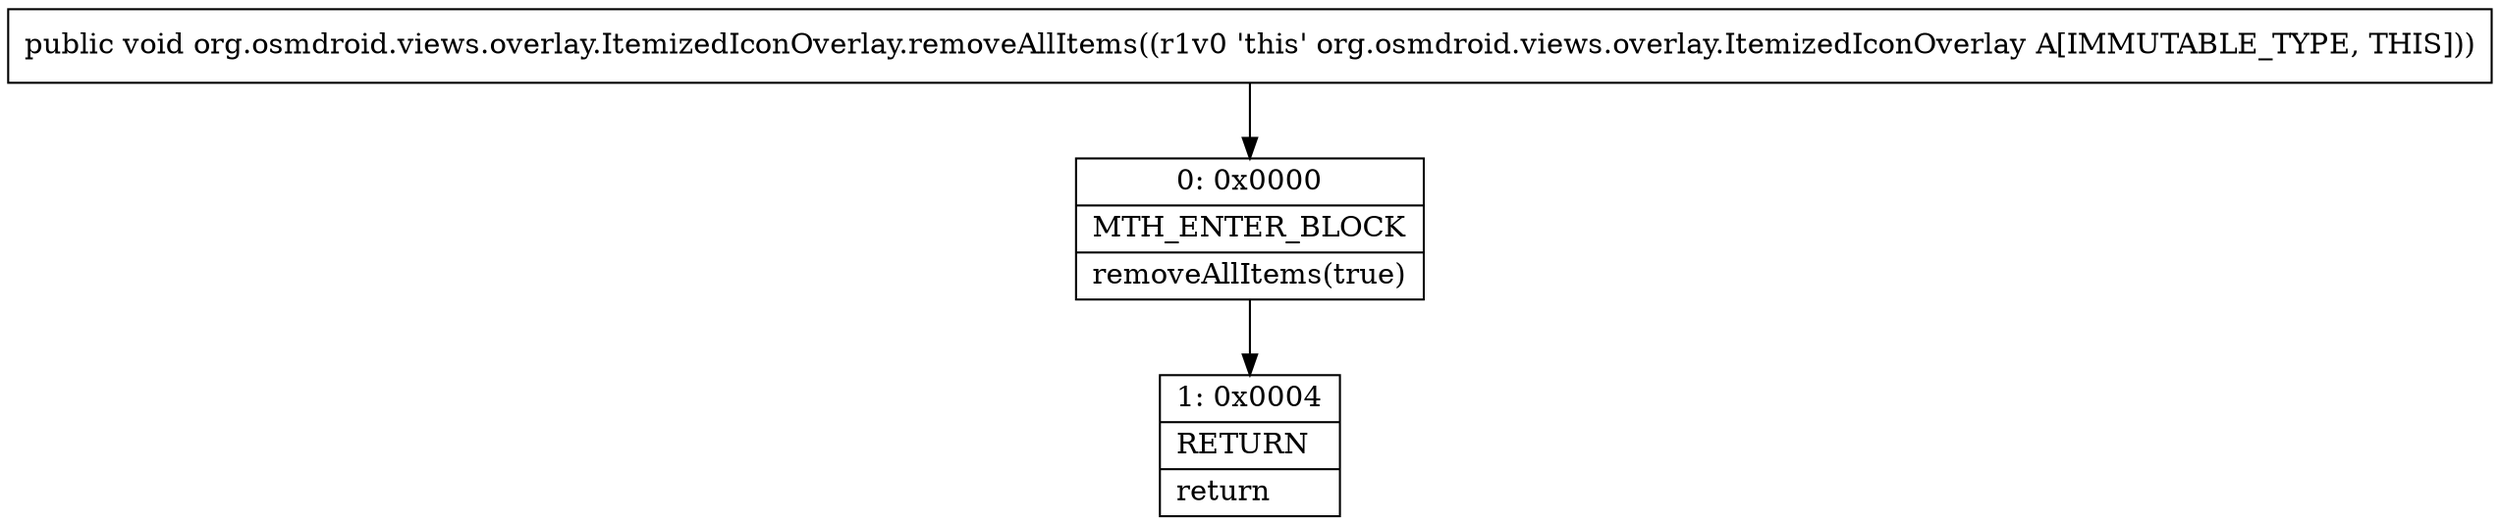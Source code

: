 digraph "CFG fororg.osmdroid.views.overlay.ItemizedIconOverlay.removeAllItems()V" {
Node_0 [shape=record,label="{0\:\ 0x0000|MTH_ENTER_BLOCK\l|removeAllItems(true)\l}"];
Node_1 [shape=record,label="{1\:\ 0x0004|RETURN\l|return\l}"];
MethodNode[shape=record,label="{public void org.osmdroid.views.overlay.ItemizedIconOverlay.removeAllItems((r1v0 'this' org.osmdroid.views.overlay.ItemizedIconOverlay A[IMMUTABLE_TYPE, THIS])) }"];
MethodNode -> Node_0;
Node_0 -> Node_1;
}

